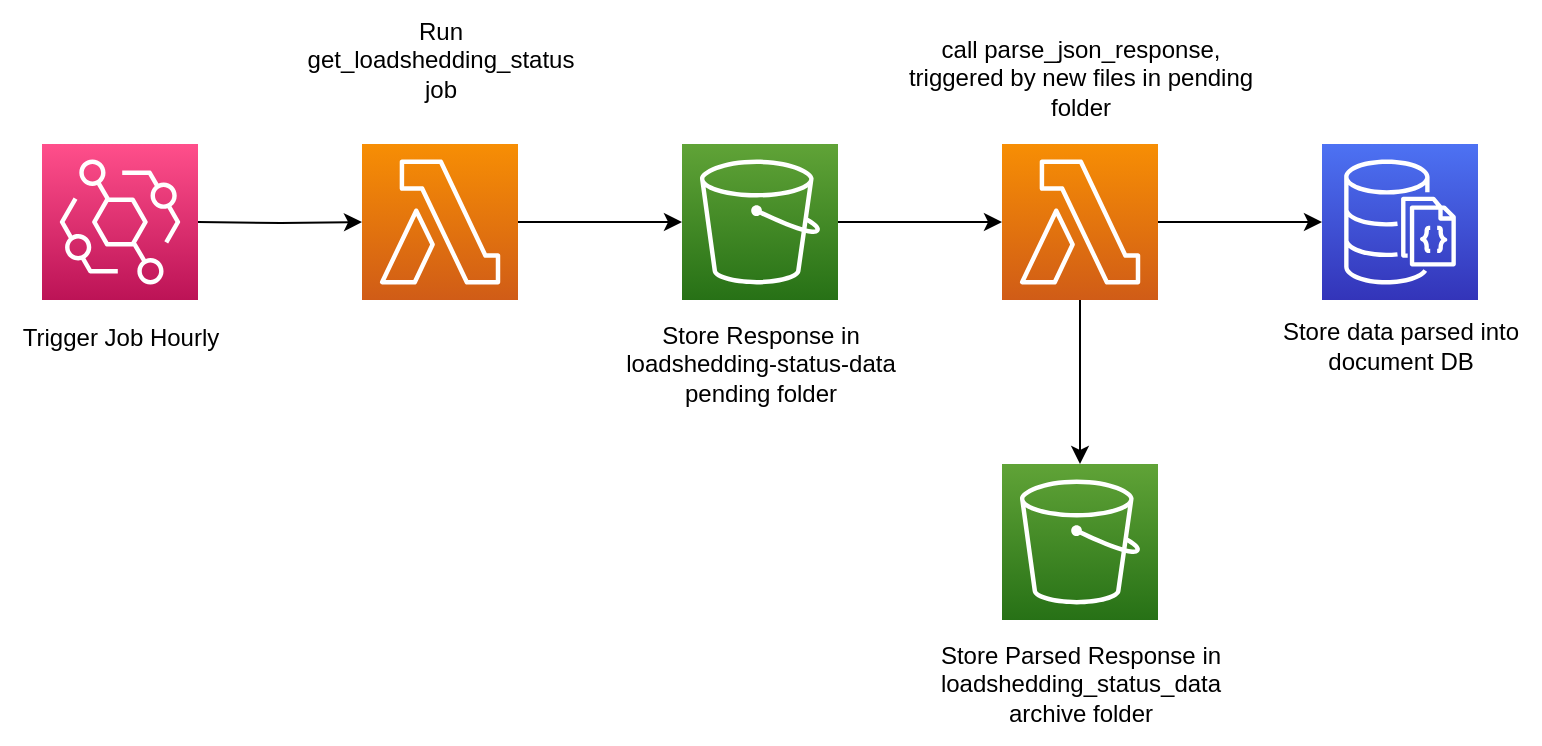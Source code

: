 <mxfile version="21.1.6" type="github">
  <diagram name="Page-1" id="4yaHBw6DAHhvnLO4MyUZ">
    <mxGraphModel dx="1434" dy="772" grid="1" gridSize="10" guides="1" tooltips="1" connect="1" arrows="1" fold="1" page="1" pageScale="1" pageWidth="1100" pageHeight="850" math="0" shadow="0">
      <root>
        <mxCell id="0" />
        <mxCell id="1" parent="0" />
        <mxCell id="wyBaVOeDwyyHXcFzk3Wo-8" style="edgeStyle=orthogonalEdgeStyle;rounded=0;orthogonalLoop=1;jettySize=auto;html=1;exitX=1;exitY=0.5;exitDx=0;exitDy=0;exitPerimeter=0;entryX=0;entryY=0.5;entryDx=0;entryDy=0;entryPerimeter=0;" parent="1" target="wyBaVOeDwyyHXcFzk3Wo-2" edge="1">
          <mxGeometry relative="1" as="geometry">
            <mxPoint x="249" y="294" as="sourcePoint" />
          </mxGeometry>
        </mxCell>
        <mxCell id="wyBaVOeDwyyHXcFzk3Wo-9" style="edgeStyle=orthogonalEdgeStyle;rounded=0;orthogonalLoop=1;jettySize=auto;html=1;exitX=1;exitY=0.5;exitDx=0;exitDy=0;exitPerimeter=0;entryX=0;entryY=0.5;entryDx=0;entryDy=0;entryPerimeter=0;" parent="1" source="wyBaVOeDwyyHXcFzk3Wo-2" target="wyBaVOeDwyyHXcFzk3Wo-6" edge="1">
          <mxGeometry relative="1" as="geometry" />
        </mxCell>
        <mxCell id="wyBaVOeDwyyHXcFzk3Wo-2" value="" style="sketch=0;points=[[0,0,0],[0.25,0,0],[0.5,0,0],[0.75,0,0],[1,0,0],[0,1,0],[0.25,1,0],[0.5,1,0],[0.75,1,0],[1,1,0],[0,0.25,0],[0,0.5,0],[0,0.75,0],[1,0.25,0],[1,0.5,0],[1,0.75,0]];outlineConnect=0;fontColor=#232F3E;gradientColor=#F78E04;gradientDirection=north;fillColor=#D05C17;strokeColor=#ffffff;dashed=0;verticalLabelPosition=bottom;verticalAlign=top;align=center;html=1;fontSize=12;fontStyle=0;aspect=fixed;shape=mxgraph.aws4.resourceIcon;resIcon=mxgraph.aws4.lambda;" parent="1" vertex="1">
          <mxGeometry x="331" y="255" width="78" height="78" as="geometry" />
        </mxCell>
        <mxCell id="wyBaVOeDwyyHXcFzk3Wo-11" style="edgeStyle=orthogonalEdgeStyle;rounded=0;orthogonalLoop=1;jettySize=auto;html=1;exitX=1;exitY=0.5;exitDx=0;exitDy=0;exitPerimeter=0;" parent="1" source="wyBaVOeDwyyHXcFzk3Wo-3" target="wyBaVOeDwyyHXcFzk3Wo-4" edge="1">
          <mxGeometry relative="1" as="geometry" />
        </mxCell>
        <mxCell id="wyBaVOeDwyyHXcFzk3Wo-13" style="edgeStyle=orthogonalEdgeStyle;rounded=0;orthogonalLoop=1;jettySize=auto;html=1;exitX=0.5;exitY=1;exitDx=0;exitDy=0;exitPerimeter=0;entryX=0.5;entryY=0;entryDx=0;entryDy=0;entryPerimeter=0;" parent="1" source="wyBaVOeDwyyHXcFzk3Wo-3" target="wyBaVOeDwyyHXcFzk3Wo-12" edge="1">
          <mxGeometry relative="1" as="geometry" />
        </mxCell>
        <mxCell id="wyBaVOeDwyyHXcFzk3Wo-3" value="" style="sketch=0;points=[[0,0,0],[0.25,0,0],[0.5,0,0],[0.75,0,0],[1,0,0],[0,1,0],[0.25,1,0],[0.5,1,0],[0.75,1,0],[1,1,0],[0,0.25,0],[0,0.5,0],[0,0.75,0],[1,0.25,0],[1,0.5,0],[1,0.75,0]];outlineConnect=0;fontColor=#232F3E;gradientColor=#F78E04;gradientDirection=north;fillColor=#D05C17;strokeColor=#ffffff;dashed=0;verticalLabelPosition=bottom;verticalAlign=top;align=center;html=1;fontSize=12;fontStyle=0;aspect=fixed;shape=mxgraph.aws4.resourceIcon;resIcon=mxgraph.aws4.lambda;" parent="1" vertex="1">
          <mxGeometry x="651" y="255" width="78" height="78" as="geometry" />
        </mxCell>
        <mxCell id="wyBaVOeDwyyHXcFzk3Wo-4" value="" style="sketch=0;points=[[0,0,0],[0.25,0,0],[0.5,0,0],[0.75,0,0],[1,0,0],[0,1,0],[0.25,1,0],[0.5,1,0],[0.75,1,0],[1,1,0],[0,0.25,0],[0,0.5,0],[0,0.75,0],[1,0.25,0],[1,0.5,0],[1,0.75,0]];outlineConnect=0;fontColor=#232F3E;gradientColor=#4D72F3;gradientDirection=north;fillColor=#3334B9;strokeColor=#ffffff;dashed=0;verticalLabelPosition=bottom;verticalAlign=top;align=center;html=1;fontSize=12;fontStyle=0;aspect=fixed;shape=mxgraph.aws4.resourceIcon;resIcon=mxgraph.aws4.documentdb_with_mongodb_compatibility;" parent="1" vertex="1">
          <mxGeometry x="811" y="255" width="78" height="78" as="geometry" />
        </mxCell>
        <mxCell id="wyBaVOeDwyyHXcFzk3Wo-10" style="edgeStyle=orthogonalEdgeStyle;rounded=0;orthogonalLoop=1;jettySize=auto;html=1;exitX=1;exitY=0.5;exitDx=0;exitDy=0;exitPerimeter=0;entryX=0;entryY=0.5;entryDx=0;entryDy=0;entryPerimeter=0;" parent="1" source="wyBaVOeDwyyHXcFzk3Wo-6" target="wyBaVOeDwyyHXcFzk3Wo-3" edge="1">
          <mxGeometry relative="1" as="geometry" />
        </mxCell>
        <mxCell id="wyBaVOeDwyyHXcFzk3Wo-6" value="" style="sketch=0;points=[[0,0,0],[0.25,0,0],[0.5,0,0],[0.75,0,0],[1,0,0],[0,1,0],[0.25,1,0],[0.5,1,0],[0.75,1,0],[1,1,0],[0,0.25,0],[0,0.5,0],[0,0.75,0],[1,0.25,0],[1,0.5,0],[1,0.75,0]];outlineConnect=0;fontColor=#232F3E;gradientColor=#60A337;gradientDirection=north;fillColor=#277116;strokeColor=#ffffff;dashed=0;verticalLabelPosition=bottom;verticalAlign=top;align=center;html=1;fontSize=12;fontStyle=0;aspect=fixed;shape=mxgraph.aws4.resourceIcon;resIcon=mxgraph.aws4.s3;" parent="1" vertex="1">
          <mxGeometry x="491" y="255" width="78" height="78" as="geometry" />
        </mxCell>
        <mxCell id="wyBaVOeDwyyHXcFzk3Wo-12" value="" style="sketch=0;points=[[0,0,0],[0.25,0,0],[0.5,0,0],[0.75,0,0],[1,0,0],[0,1,0],[0.25,1,0],[0.5,1,0],[0.75,1,0],[1,1,0],[0,0.25,0],[0,0.5,0],[0,0.75,0],[1,0.25,0],[1,0.5,0],[1,0.75,0]];outlineConnect=0;fontColor=#232F3E;gradientColor=#60A337;gradientDirection=north;fillColor=#277116;strokeColor=#ffffff;dashed=0;verticalLabelPosition=bottom;verticalAlign=top;align=center;html=1;fontSize=12;fontStyle=0;aspect=fixed;shape=mxgraph.aws4.resourceIcon;resIcon=mxgraph.aws4.s3;" parent="1" vertex="1">
          <mxGeometry x="651" y="415" width="78" height="78" as="geometry" />
        </mxCell>
        <mxCell id="wyBaVOeDwyyHXcFzk3Wo-14" value="Trigger Job Hourly" style="text;html=1;align=center;verticalAlign=middle;resizable=0;points=[];autosize=1;strokeColor=none;fillColor=none;" parent="1" vertex="1">
          <mxGeometry x="150" y="337" width="120" height="30" as="geometry" />
        </mxCell>
        <mxCell id="wyBaVOeDwyyHXcFzk3Wo-15" value="Run &lt;br&gt;get_loadshedding_status &lt;br&gt;job" style="text;html=1;align=center;verticalAlign=middle;resizable=0;points=[];autosize=1;strokeColor=none;fillColor=none;" parent="1" vertex="1">
          <mxGeometry x="290" y="183" width="160" height="60" as="geometry" />
        </mxCell>
        <mxCell id="wyBaVOeDwyyHXcFzk3Wo-16" value="Store Response in &lt;br&gt;loadshedding-status-data&lt;br&gt;pending folder" style="text;html=1;align=center;verticalAlign=middle;resizable=0;points=[];autosize=1;strokeColor=none;fillColor=none;" parent="1" vertex="1">
          <mxGeometry x="450" y="335" width="160" height="60" as="geometry" />
        </mxCell>
        <mxCell id="wyBaVOeDwyyHXcFzk3Wo-17" value="Store Parsed Response in &lt;br&gt;loadshedding_status_data&lt;br&gt;archive folder" style="text;html=1;align=center;verticalAlign=middle;resizable=0;points=[];autosize=1;strokeColor=none;fillColor=none;" parent="1" vertex="1">
          <mxGeometry x="610" y="495" width="160" height="60" as="geometry" />
        </mxCell>
        <mxCell id="wyBaVOeDwyyHXcFzk3Wo-18" value="Store data parsed into &lt;br&gt;document DB" style="text;html=1;align=center;verticalAlign=middle;resizable=0;points=[];autosize=1;strokeColor=none;fillColor=none;" parent="1" vertex="1">
          <mxGeometry x="780" y="336" width="140" height="40" as="geometry" />
        </mxCell>
        <mxCell id="wyBaVOeDwyyHXcFzk3Wo-19" value="call parse_json_response,&lt;br&gt;triggered by new files in pending &lt;br&gt;folder" style="text;html=1;align=center;verticalAlign=middle;resizable=0;points=[];autosize=1;strokeColor=none;fillColor=none;" parent="1" vertex="1">
          <mxGeometry x="590" y="192" width="200" height="60" as="geometry" />
        </mxCell>
        <mxCell id="zK18zwmL8_XiKoZ8mvck-1" value="" style="sketch=0;points=[[0,0,0],[0.25,0,0],[0.5,0,0],[0.75,0,0],[1,0,0],[0,1,0],[0.25,1,0],[0.5,1,0],[0.75,1,0],[1,1,0],[0,0.25,0],[0,0.5,0],[0,0.75,0],[1,0.25,0],[1,0.5,0],[1,0.75,0]];outlineConnect=0;fontColor=#232F3E;gradientColor=#FF4F8B;gradientDirection=north;fillColor=#BC1356;strokeColor=#ffffff;dashed=0;verticalLabelPosition=bottom;verticalAlign=top;align=center;html=1;fontSize=12;fontStyle=0;aspect=fixed;shape=mxgraph.aws4.resourceIcon;resIcon=mxgraph.aws4.eventbridge;" vertex="1" parent="1">
          <mxGeometry x="171" y="255" width="78" height="78" as="geometry" />
        </mxCell>
      </root>
    </mxGraphModel>
  </diagram>
</mxfile>
